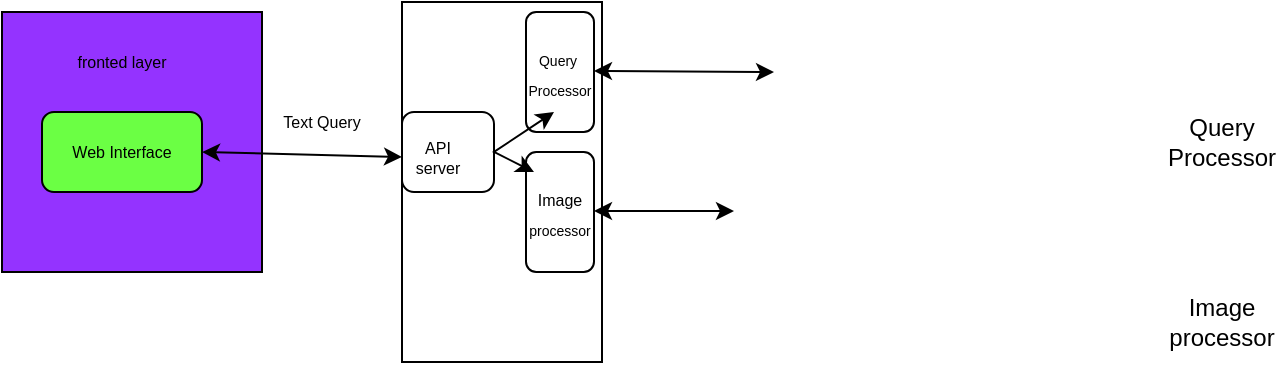 <mxfile version="26.0.13">
  <diagram name="Page-1" id="6saZNYcrLodcOuAmdLzd">
    <mxGraphModel dx="794" dy="412" grid="1" gridSize="10" guides="1" tooltips="1" connect="1" arrows="1" fold="1" page="1" pageScale="1" pageWidth="827" pageHeight="1169" math="0" shadow="0">
      <root>
        <mxCell id="0" />
        <mxCell id="1" parent="0" />
        <mxCell id="bRfTEf3vcqRI0EIgpDa1-1" value="&lt;div&gt;&lt;br&gt;&lt;/div&gt;&lt;div&gt;&lt;br&gt;&lt;/div&gt;&lt;div&gt;&lt;br&gt;&lt;/div&gt;&lt;div&gt;&lt;br&gt;&lt;/div&gt;" style="whiteSpace=wrap;html=1;aspect=fixed;align=left;fillColor=light-dark(#9433FF,var(--ge-dark-color, #121212));" vertex="1" parent="1">
          <mxGeometry x="10" y="10" width="130" height="130" as="geometry" />
        </mxCell>
        <mxCell id="bRfTEf3vcqRI0EIgpDa1-2" value="&lt;span style=&quot;text-align: left;&quot;&gt;fronted layer&lt;/span&gt;" style="text;html=1;align=center;verticalAlign=middle;whiteSpace=wrap;rounded=0;fontSize=8;" vertex="1" parent="1">
          <mxGeometry x="40" y="20" width="60" height="30" as="geometry" />
        </mxCell>
        <mxCell id="bRfTEf3vcqRI0EIgpDa1-3" value="" style="rounded=1;whiteSpace=wrap;html=1;fillColor=light-dark(#6BFF44,var(--ge-dark-color, #121212));" vertex="1" parent="1">
          <mxGeometry x="30" y="60" width="80" height="40" as="geometry" />
        </mxCell>
        <mxCell id="bRfTEf3vcqRI0EIgpDa1-4" value="Web Interface" style="text;html=1;align=center;verticalAlign=middle;whiteSpace=wrap;rounded=0;fontSize=8;" vertex="1" parent="1">
          <mxGeometry x="40" y="65" width="60" height="30" as="geometry" />
        </mxCell>
        <mxCell id="bRfTEf3vcqRI0EIgpDa1-5" value="" style="endArrow=classic;startArrow=classic;html=1;rounded=0;entryX=0;entryY=0.5;entryDx=0;entryDy=0;" edge="1" parent="1" target="bRfTEf3vcqRI0EIgpDa1-19">
          <mxGeometry width="50" height="50" relative="1" as="geometry">
            <mxPoint x="110" y="80" as="sourcePoint" />
            <mxPoint x="334" y="80.23" as="targetPoint" />
          </mxGeometry>
        </mxCell>
        <mxCell id="bRfTEf3vcqRI0EIgpDa1-6" value="" style="rounded=0;whiteSpace=wrap;html=1;" vertex="1" parent="1">
          <mxGeometry x="210" y="5" width="100" height="180" as="geometry" />
        </mxCell>
        <mxCell id="bRfTEf3vcqRI0EIgpDa1-7" value="Text Query" style="text;html=1;align=center;verticalAlign=middle;whiteSpace=wrap;rounded=0;fontSize=8;" vertex="1" parent="1">
          <mxGeometry x="140" y="50" width="60" height="30" as="geometry" />
        </mxCell>
        <mxCell id="bRfTEf3vcqRI0EIgpDa1-11" value="" style="rounded=1;whiteSpace=wrap;html=1;" vertex="1" parent="1">
          <mxGeometry x="272" y="10" width="34" height="60" as="geometry" />
        </mxCell>
        <mxCell id="bRfTEf3vcqRI0EIgpDa1-12" value="" style="rounded=1;whiteSpace=wrap;html=1;" vertex="1" parent="1">
          <mxGeometry x="272" y="80" width="34" height="60" as="geometry" />
        </mxCell>
        <mxCell id="bRfTEf3vcqRI0EIgpDa1-15" value="Image processor" style="text;html=1;align=center;verticalAlign=middle;whiteSpace=wrap;rounded=0;" vertex="1" parent="1">
          <mxGeometry x="590" y="150" width="60" height="30" as="geometry" />
        </mxCell>
        <mxCell id="bRfTEf3vcqRI0EIgpDa1-16" value="Query Processor" style="text;html=1;align=center;verticalAlign=middle;whiteSpace=wrap;rounded=0;" vertex="1" parent="1">
          <mxGeometry x="590" y="60" width="60" height="30" as="geometry" />
        </mxCell>
        <mxCell id="bRfTEf3vcqRI0EIgpDa1-10" value="&lt;span style=&quot;color: rgba(0, 0, 0, 0); font-family: monospace; font-size: 0px; text-align: start; text-wrap-mode: nowrap;&quot;&gt;%3CmxGraphModel%3E%3Croot%3E%3CmxCell%20id%3D%220%22%2F%3E%3CmxCell%20id%3D%221%22%20parent%3D%220%22%2F%3E%3CmxCell%20id%3D%222%22%20value%3D%22API%20server%22%20style%3D%22text%3Bhtml%3D1%3Balign%3Dcenter%3BverticalAlign%3Dmiddle%3BwhiteSpace%3Dwrap%3Brounded%3D0%3B%22%20vertex%3D%221%22%20parent%3D%221%22%3E%3CmxGeometry%20x%3D%22460%22%20y%3D%22155%22%20width%3D%2260%22%20height%3D%2230%22%20as%3D%22geometry%22%2F%3E%3C%2FmxCell%3E%3C%2Froot%3E%3C%2FmxGraphModel%3E&lt;/span&gt;" style="rounded=1;whiteSpace=wrap;html=1;" vertex="1" parent="1">
          <mxGeometry x="210" y="60" width="46" height="40" as="geometry" />
        </mxCell>
        <mxCell id="bRfTEf3vcqRI0EIgpDa1-19" value="API server" style="text;html=1;align=center;verticalAlign=middle;whiteSpace=wrap;rounded=0;fontSize=8;" vertex="1" parent="1">
          <mxGeometry x="210" y="65" width="36" height="35" as="geometry" />
        </mxCell>
        <mxCell id="bRfTEf3vcqRI0EIgpDa1-24" value="" style="endArrow=classic;startArrow=classic;html=1;rounded=0;" edge="1" parent="1">
          <mxGeometry width="50" height="50" relative="1" as="geometry">
            <mxPoint x="286" y="60" as="sourcePoint" />
            <mxPoint x="276" y="90" as="targetPoint" />
            <Array as="points">
              <mxPoint x="256" y="80" />
            </Array>
          </mxGeometry>
        </mxCell>
        <mxCell id="bRfTEf3vcqRI0EIgpDa1-25" value="" style="endArrow=classic;startArrow=classic;html=1;rounded=0;" edge="1" parent="1">
          <mxGeometry width="50" height="50" relative="1" as="geometry">
            <mxPoint x="306" y="39.5" as="sourcePoint" />
            <mxPoint x="396" y="40" as="targetPoint" />
            <Array as="points" />
          </mxGeometry>
        </mxCell>
        <mxCell id="bRfTEf3vcqRI0EIgpDa1-26" value="" style="endArrow=classic;startArrow=classic;html=1;rounded=0;" edge="1" parent="1">
          <mxGeometry width="50" height="50" relative="1" as="geometry">
            <mxPoint x="306" y="109.5" as="sourcePoint" />
            <mxPoint x="376" y="109.5" as="targetPoint" />
            <Array as="points" />
          </mxGeometry>
        </mxCell>
        <mxCell id="bRfTEf3vcqRI0EIgpDa1-33" value="&lt;font style=&quot;font-size: 7px;&quot;&gt;Query&amp;nbsp;&lt;/font&gt;&lt;div&gt;&lt;font style=&quot;font-size: 7px;&quot;&gt;&lt;font style=&quot;&quot;&gt;Processo&lt;/font&gt;r&lt;/font&gt;&lt;/div&gt;" style="text;html=1;align=center;verticalAlign=middle;whiteSpace=wrap;rounded=0;" vertex="1" parent="1">
          <mxGeometry x="259" y="25" width="60" height="30" as="geometry" />
        </mxCell>
        <mxCell id="bRfTEf3vcqRI0EIgpDa1-34" value="&lt;font style=&quot;font-size: 8px;&quot;&gt;Image&lt;/font&gt;&lt;div&gt;&lt;font style=&quot;font-size: 7px;&quot;&gt;&lt;font style=&quot;&quot;&gt;process&lt;/font&gt;or&lt;/font&gt;&lt;/div&gt;" style="text;html=1;align=center;verticalAlign=middle;whiteSpace=wrap;rounded=0;" vertex="1" parent="1">
          <mxGeometry x="259" y="95" width="60" height="30" as="geometry" />
        </mxCell>
      </root>
    </mxGraphModel>
  </diagram>
</mxfile>
